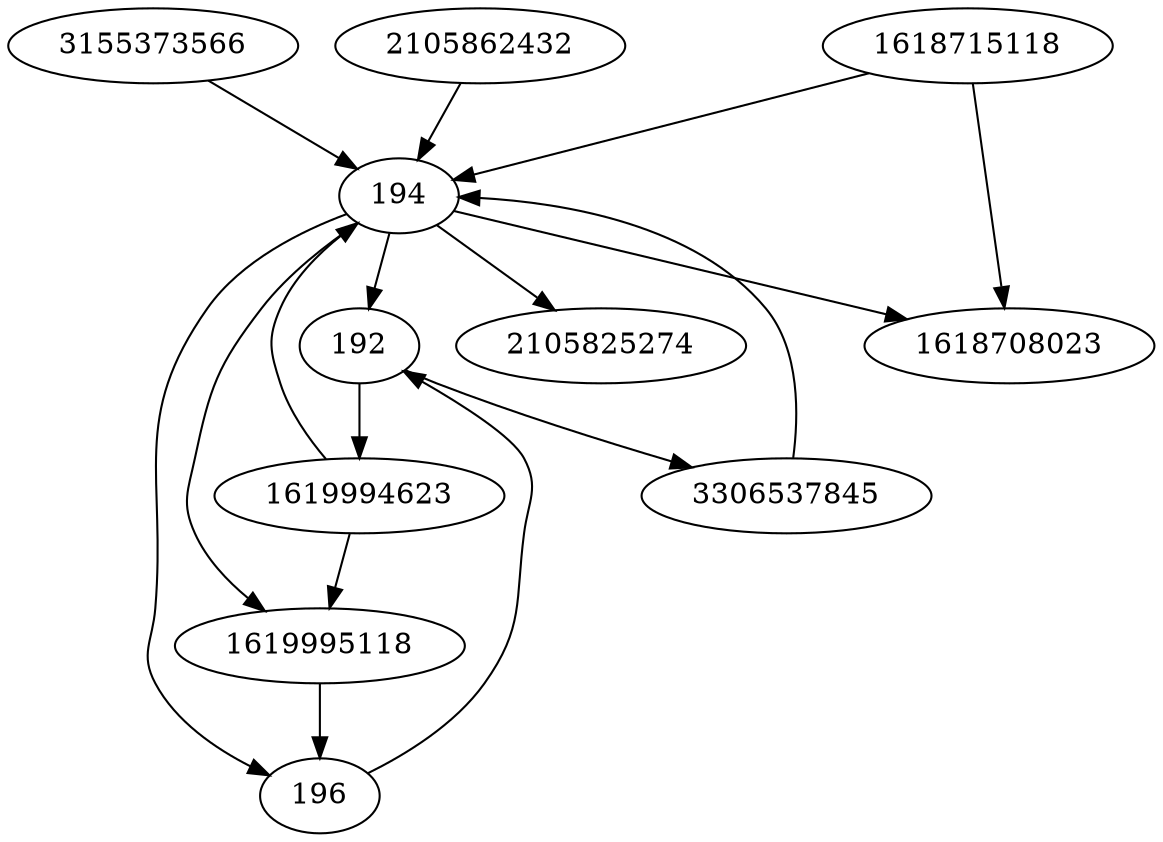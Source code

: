 strict digraph  {
2105862432;
192;
194;
196;
1619995118;
1618715118;
3306537845;
1618708023;
2105825274;
3155373566;
1619994623;
2105862432 -> 194;
192 -> 3306537845;
192 -> 1619994623;
194 -> 196;
194 -> 1619995118;
194 -> 1618708023;
194 -> 2105825274;
194 -> 192;
196 -> 192;
1619995118 -> 196;
1618715118 -> 1618708023;
1618715118 -> 194;
3306537845 -> 194;
3155373566 -> 194;
1619994623 -> 194;
1619994623 -> 1619995118;
}

